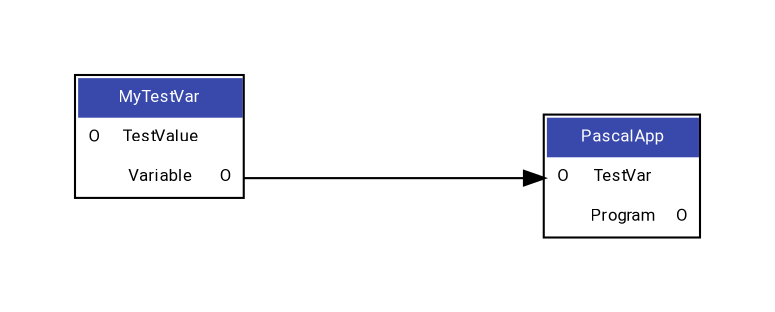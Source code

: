 digraph {
    graph [pad="0.5", nodesep="0.5", ranksep="2" fontname = "Roboto"];
    edge [fontname = "Roboto"];
    node [shape=plain fontname = "Roboto" fontsize="8"]
    rankdir=LR;


    MyTestVar [label=<
    <table bgcolor="white" border="1" cellborder="0" cellpadding="5" cellspacing="0">
      <tr><td bgcolor="#3949ab" colspan="3"><font color="white">MyTestVar</font></td></tr>
      <tr><td port="TestValue">O</td><td>TestValue</td><td></td></tr>
      <tr><td></td><td>Variable</td><td port="Variable">O</td></tr>
    </table>>];

    PascalApp [label=<
    <table bgcolor="white" border="1" cellborder="0" cellpadding="5" cellspacing="0">
      <tr><td bgcolor="#3949ab" colspan="3"><font color="white">PascalApp</font></td></tr>
      <tr><td port="TestVar">O</td><td>TestVar</td><td></td></tr>
      <tr><td></td><td>Program</td><td port="Program">O</td></tr>
    </table>>];
    MyTestVar:Variable->PascalApp:TestVar
}

